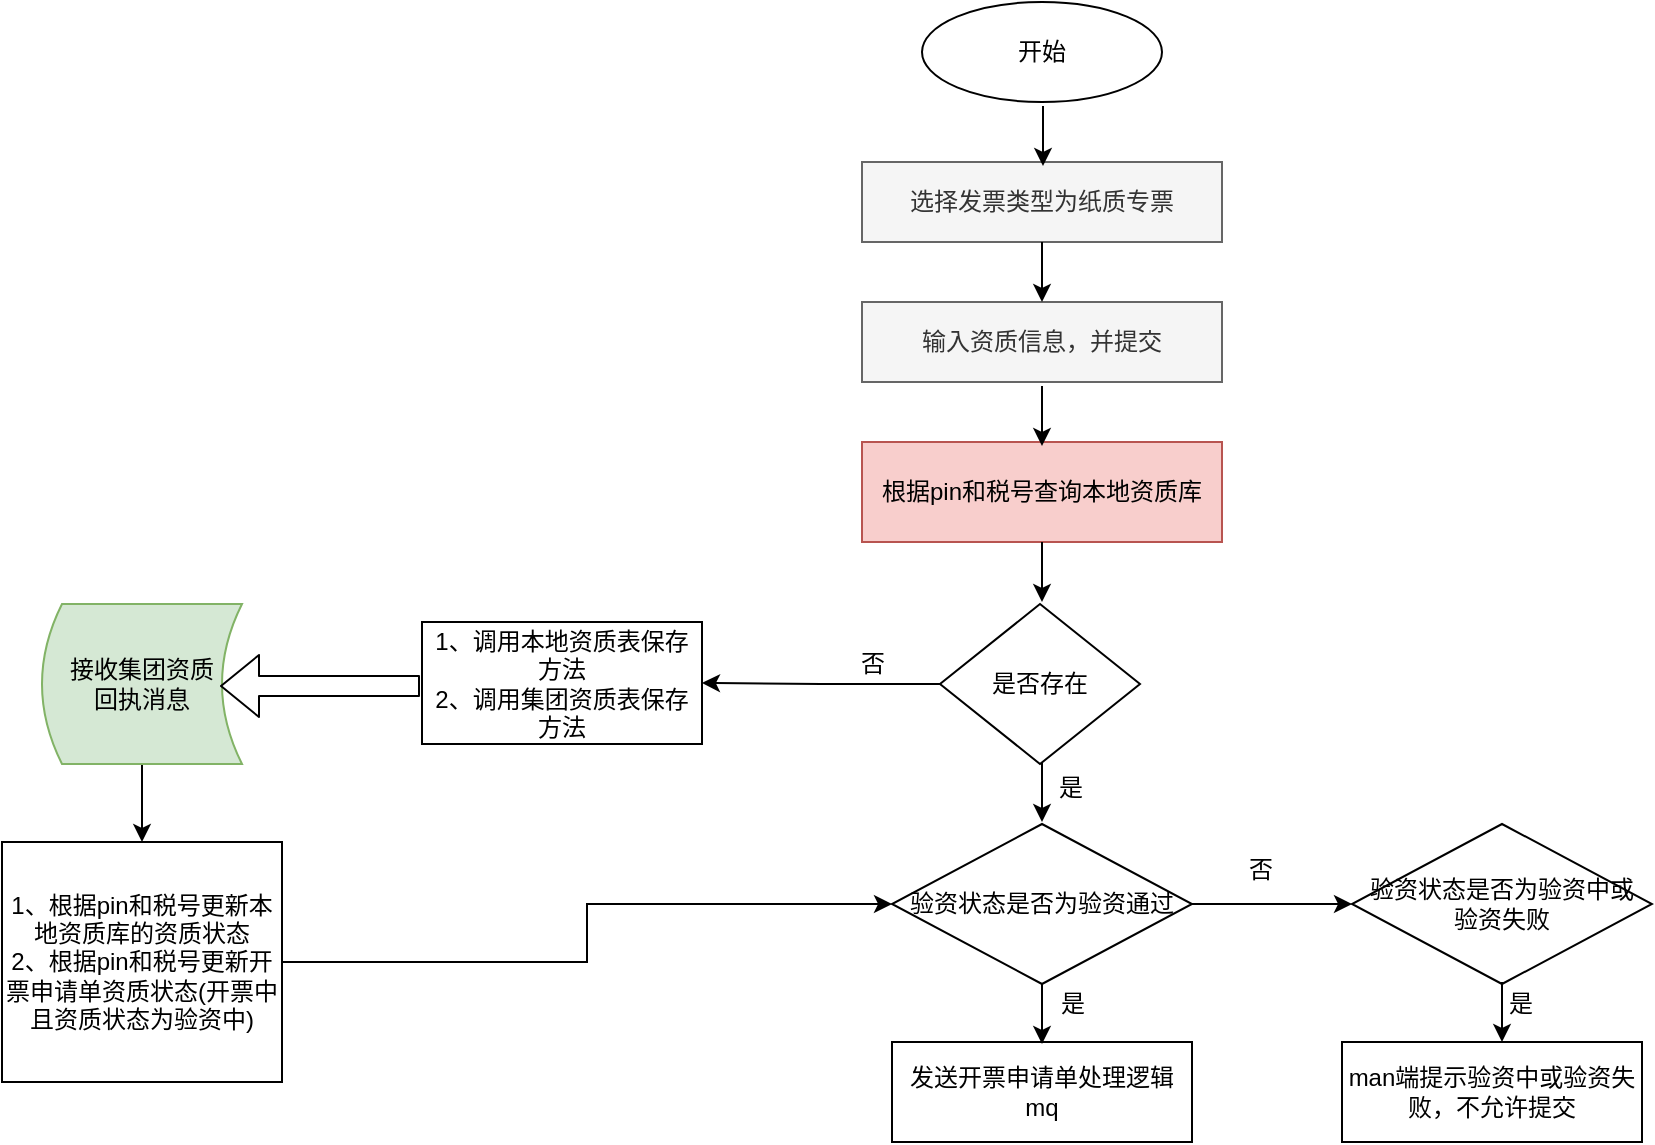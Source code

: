 <mxfile version="10.9.6" type="github"><diagram id="mTF7m7z_RgD0iu-3zw-L" name="Page-1"><mxGraphModel dx="1974" dy="762" grid="1" gridSize="10" guides="1" tooltips="1" connect="1" arrows="1" fold="1" page="1" pageScale="1" pageWidth="827" pageHeight="1169" math="0" shadow="0"><root><mxCell id="0"/><mxCell id="1" parent="0"/><mxCell id="8ZvdwJZyMLlwkZHbSe25-1" value="开始" style="ellipse;whiteSpace=wrap;html=1;" vertex="1" parent="1"><mxGeometry x="340" y="140" width="120" height="50" as="geometry"/></mxCell><mxCell id="8ZvdwJZyMLlwkZHbSe25-2" value="选择发票类型为纸质专票" style="rounded=0;whiteSpace=wrap;html=1;fillColor=#f5f5f5;strokeColor=#666666;fontColor=#333333;" vertex="1" parent="1"><mxGeometry x="310" y="220" width="180" height="40" as="geometry"/></mxCell><mxCell id="8ZvdwJZyMLlwkZHbSe25-3" value="输入资质信息，并提交" style="rounded=0;whiteSpace=wrap;html=1;fillColor=#f5f5f5;strokeColor=#666666;fontColor=#333333;" vertex="1" parent="1"><mxGeometry x="310" y="290" width="180" height="40" as="geometry"/></mxCell><mxCell id="8ZvdwJZyMLlwkZHbSe25-4" value="根据pin和税号查询本地资质库" style="rounded=0;whiteSpace=wrap;html=1;fillColor=#f8cecc;strokeColor=#b85450;" vertex="1" parent="1"><mxGeometry x="310" y="360" width="180" height="50" as="geometry"/></mxCell><mxCell id="8ZvdwJZyMLlwkZHbSe25-28" value="" style="edgeStyle=orthogonalEdgeStyle;rounded=0;orthogonalLoop=1;jettySize=auto;html=1;entryX=1;entryY=0.5;entryDx=0;entryDy=0;" edge="1" parent="1" source="8ZvdwJZyMLlwkZHbSe25-5" target="8ZvdwJZyMLlwkZHbSe25-26"><mxGeometry relative="1" as="geometry"><mxPoint x="269" y="481" as="targetPoint"/></mxGeometry></mxCell><mxCell id="8ZvdwJZyMLlwkZHbSe25-5" value="是否存在" style="rhombus;whiteSpace=wrap;html=1;" vertex="1" parent="1"><mxGeometry x="349" y="441" width="100" height="80" as="geometry"/></mxCell><mxCell id="8ZvdwJZyMLlwkZHbSe25-18" value="" style="edgeStyle=orthogonalEdgeStyle;rounded=0;orthogonalLoop=1;jettySize=auto;html=1;" edge="1" parent="1" source="8ZvdwJZyMLlwkZHbSe25-6" target="8ZvdwJZyMLlwkZHbSe25-17"><mxGeometry relative="1" as="geometry"/></mxCell><mxCell id="8ZvdwJZyMLlwkZHbSe25-6" value="验资状态是否为验资通过" style="rhombus;whiteSpace=wrap;html=1;" vertex="1" parent="1"><mxGeometry x="325" y="551" width="150" height="80" as="geometry"/></mxCell><mxCell id="8ZvdwJZyMLlwkZHbSe25-17" value="验资状态是否为验资中或&lt;br&gt;验资失败" style="rhombus;whiteSpace=wrap;html=1;" vertex="1" parent="1"><mxGeometry x="555" y="551" width="150" height="80" as="geometry"/></mxCell><mxCell id="8ZvdwJZyMLlwkZHbSe25-8" value="" style="endArrow=classic;html=1;" edge="1" parent="1"><mxGeometry width="50" height="50" relative="1" as="geometry"><mxPoint x="400.5" y="192" as="sourcePoint"/><mxPoint x="400.5" y="222" as="targetPoint"/></mxGeometry></mxCell><mxCell id="8ZvdwJZyMLlwkZHbSe25-9" value="" style="endArrow=classic;html=1;" edge="1" parent="1"><mxGeometry width="50" height="50" relative="1" as="geometry"><mxPoint x="400" y="260" as="sourcePoint"/><mxPoint x="400" y="290" as="targetPoint"/></mxGeometry></mxCell><mxCell id="8ZvdwJZyMLlwkZHbSe25-10" value="" style="endArrow=classic;html=1;" edge="1" parent="1"><mxGeometry width="50" height="50" relative="1" as="geometry"><mxPoint x="400" y="332" as="sourcePoint"/><mxPoint x="400" y="362" as="targetPoint"/></mxGeometry></mxCell><mxCell id="8ZvdwJZyMLlwkZHbSe25-11" value="" style="endArrow=classic;html=1;" edge="1" parent="1"><mxGeometry width="50" height="50" relative="1" as="geometry"><mxPoint x="400" y="410" as="sourcePoint"/><mxPoint x="400" y="440" as="targetPoint"/></mxGeometry></mxCell><mxCell id="8ZvdwJZyMLlwkZHbSe25-12" value="" style="endArrow=classic;html=1;" edge="1" parent="1"><mxGeometry width="50" height="50" relative="1" as="geometry"><mxPoint x="400" y="520" as="sourcePoint"/><mxPoint x="400" y="550" as="targetPoint"/></mxGeometry></mxCell><mxCell id="8ZvdwJZyMLlwkZHbSe25-13" value="是" style="text;html=1;strokeColor=none;fillColor=none;align=center;verticalAlign=middle;whiteSpace=wrap;rounded=0;" vertex="1" parent="1"><mxGeometry x="405" y="523" width="19" height="20" as="geometry"/></mxCell><mxCell id="8ZvdwJZyMLlwkZHbSe25-14" value="发送开票申请单处理逻辑mq" style="rounded=0;whiteSpace=wrap;html=1;" vertex="1" parent="1"><mxGeometry x="325" y="660" width="150" height="50" as="geometry"/></mxCell><mxCell id="8ZvdwJZyMLlwkZHbSe25-15" value="" style="endArrow=classic;html=1;" edge="1" parent="1"><mxGeometry width="50" height="50" relative="1" as="geometry"><mxPoint x="400" y="631" as="sourcePoint"/><mxPoint x="400" y="661" as="targetPoint"/></mxGeometry></mxCell><mxCell id="8ZvdwJZyMLlwkZHbSe25-16" value="是" style="text;html=1;strokeColor=none;fillColor=none;align=center;verticalAlign=middle;whiteSpace=wrap;rounded=0;" vertex="1" parent="1"><mxGeometry x="405.5" y="631" width="19" height="20" as="geometry"/></mxCell><mxCell id="8ZvdwJZyMLlwkZHbSe25-19" value="否" style="text;html=1;strokeColor=none;fillColor=none;align=center;verticalAlign=middle;whiteSpace=wrap;rounded=0;" vertex="1" parent="1"><mxGeometry x="500" y="564" width="19" height="20" as="geometry"/></mxCell><mxCell id="8ZvdwJZyMLlwkZHbSe25-20" value="man端提示验资中或验资失败，不允许提交" style="rounded=0;whiteSpace=wrap;html=1;" vertex="1" parent="1"><mxGeometry x="550" y="660" width="150" height="50" as="geometry"/></mxCell><mxCell id="8ZvdwJZyMLlwkZHbSe25-21" value="" style="endArrow=classic;html=1;" edge="1" parent="1"><mxGeometry width="50" height="50" relative="1" as="geometry"><mxPoint x="630" y="630" as="sourcePoint"/><mxPoint x="630" y="660" as="targetPoint"/></mxGeometry></mxCell><mxCell id="8ZvdwJZyMLlwkZHbSe25-24" value="是" style="text;html=1;strokeColor=none;fillColor=none;align=center;verticalAlign=middle;whiteSpace=wrap;rounded=0;" vertex="1" parent="1"><mxGeometry x="630" y="631" width="19" height="20" as="geometry"/></mxCell><mxCell id="8ZvdwJZyMLlwkZHbSe25-26" value="1、调用本地资质表保存方法&lt;br&gt;2、调用集团资质表保存方法" style="rounded=0;whiteSpace=wrap;html=1;" vertex="1" parent="1"><mxGeometry x="90" y="450" width="140" height="61" as="geometry"/></mxCell><mxCell id="8ZvdwJZyMLlwkZHbSe25-29" value="否" style="text;html=1;strokeColor=none;fillColor=none;align=center;verticalAlign=middle;whiteSpace=wrap;rounded=0;" vertex="1" parent="1"><mxGeometry x="306" y="461" width="19" height="20" as="geometry"/></mxCell><mxCell id="8ZvdwJZyMLlwkZHbSe25-35" value="" style="edgeStyle=orthogonalEdgeStyle;rounded=0;orthogonalLoop=1;jettySize=auto;html=1;entryX=0;entryY=0.5;entryDx=0;entryDy=0;" edge="1" parent="1" source="8ZvdwJZyMLlwkZHbSe25-30" target="8ZvdwJZyMLlwkZHbSe25-6"><mxGeometry relative="1" as="geometry"><mxPoint x="100" y="620" as="targetPoint"/></mxGeometry></mxCell><mxCell id="8ZvdwJZyMLlwkZHbSe25-30" value="1、根据pin和税号更新本地资质库的资质状态&lt;br&gt;2、根据pin和税号更新开票申请单资质状态(开票中且资质状态为验资中)" style="rounded=0;whiteSpace=wrap;html=1;" vertex="1" parent="1"><mxGeometry x="-120" y="560" width="140" height="120" as="geometry"/></mxCell><mxCell id="8ZvdwJZyMLlwkZHbSe25-33" value="" style="edgeStyle=orthogonalEdgeStyle;rounded=0;orthogonalLoop=1;jettySize=auto;html=1;" edge="1" parent="1" source="8ZvdwJZyMLlwkZHbSe25-31" target="8ZvdwJZyMLlwkZHbSe25-30"><mxGeometry relative="1" as="geometry"/></mxCell><mxCell id="8ZvdwJZyMLlwkZHbSe25-31" value="接收集团资质&lt;br&gt;回执消息" style="shape=dataStorage;whiteSpace=wrap;html=1;fillColor=#d5e8d4;strokeColor=#82b366;" vertex="1" parent="1"><mxGeometry x="-100" y="441" width="100" height="80" as="geometry"/></mxCell><mxCell id="8ZvdwJZyMLlwkZHbSe25-32" value="" style="shape=flexArrow;endArrow=classic;html=1;" edge="1" parent="1"><mxGeometry width="50" height="50" relative="1" as="geometry"><mxPoint x="89" y="482" as="sourcePoint"/><mxPoint x="-11" y="482" as="targetPoint"/></mxGeometry></mxCell></root></mxGraphModel></diagram></mxfile>